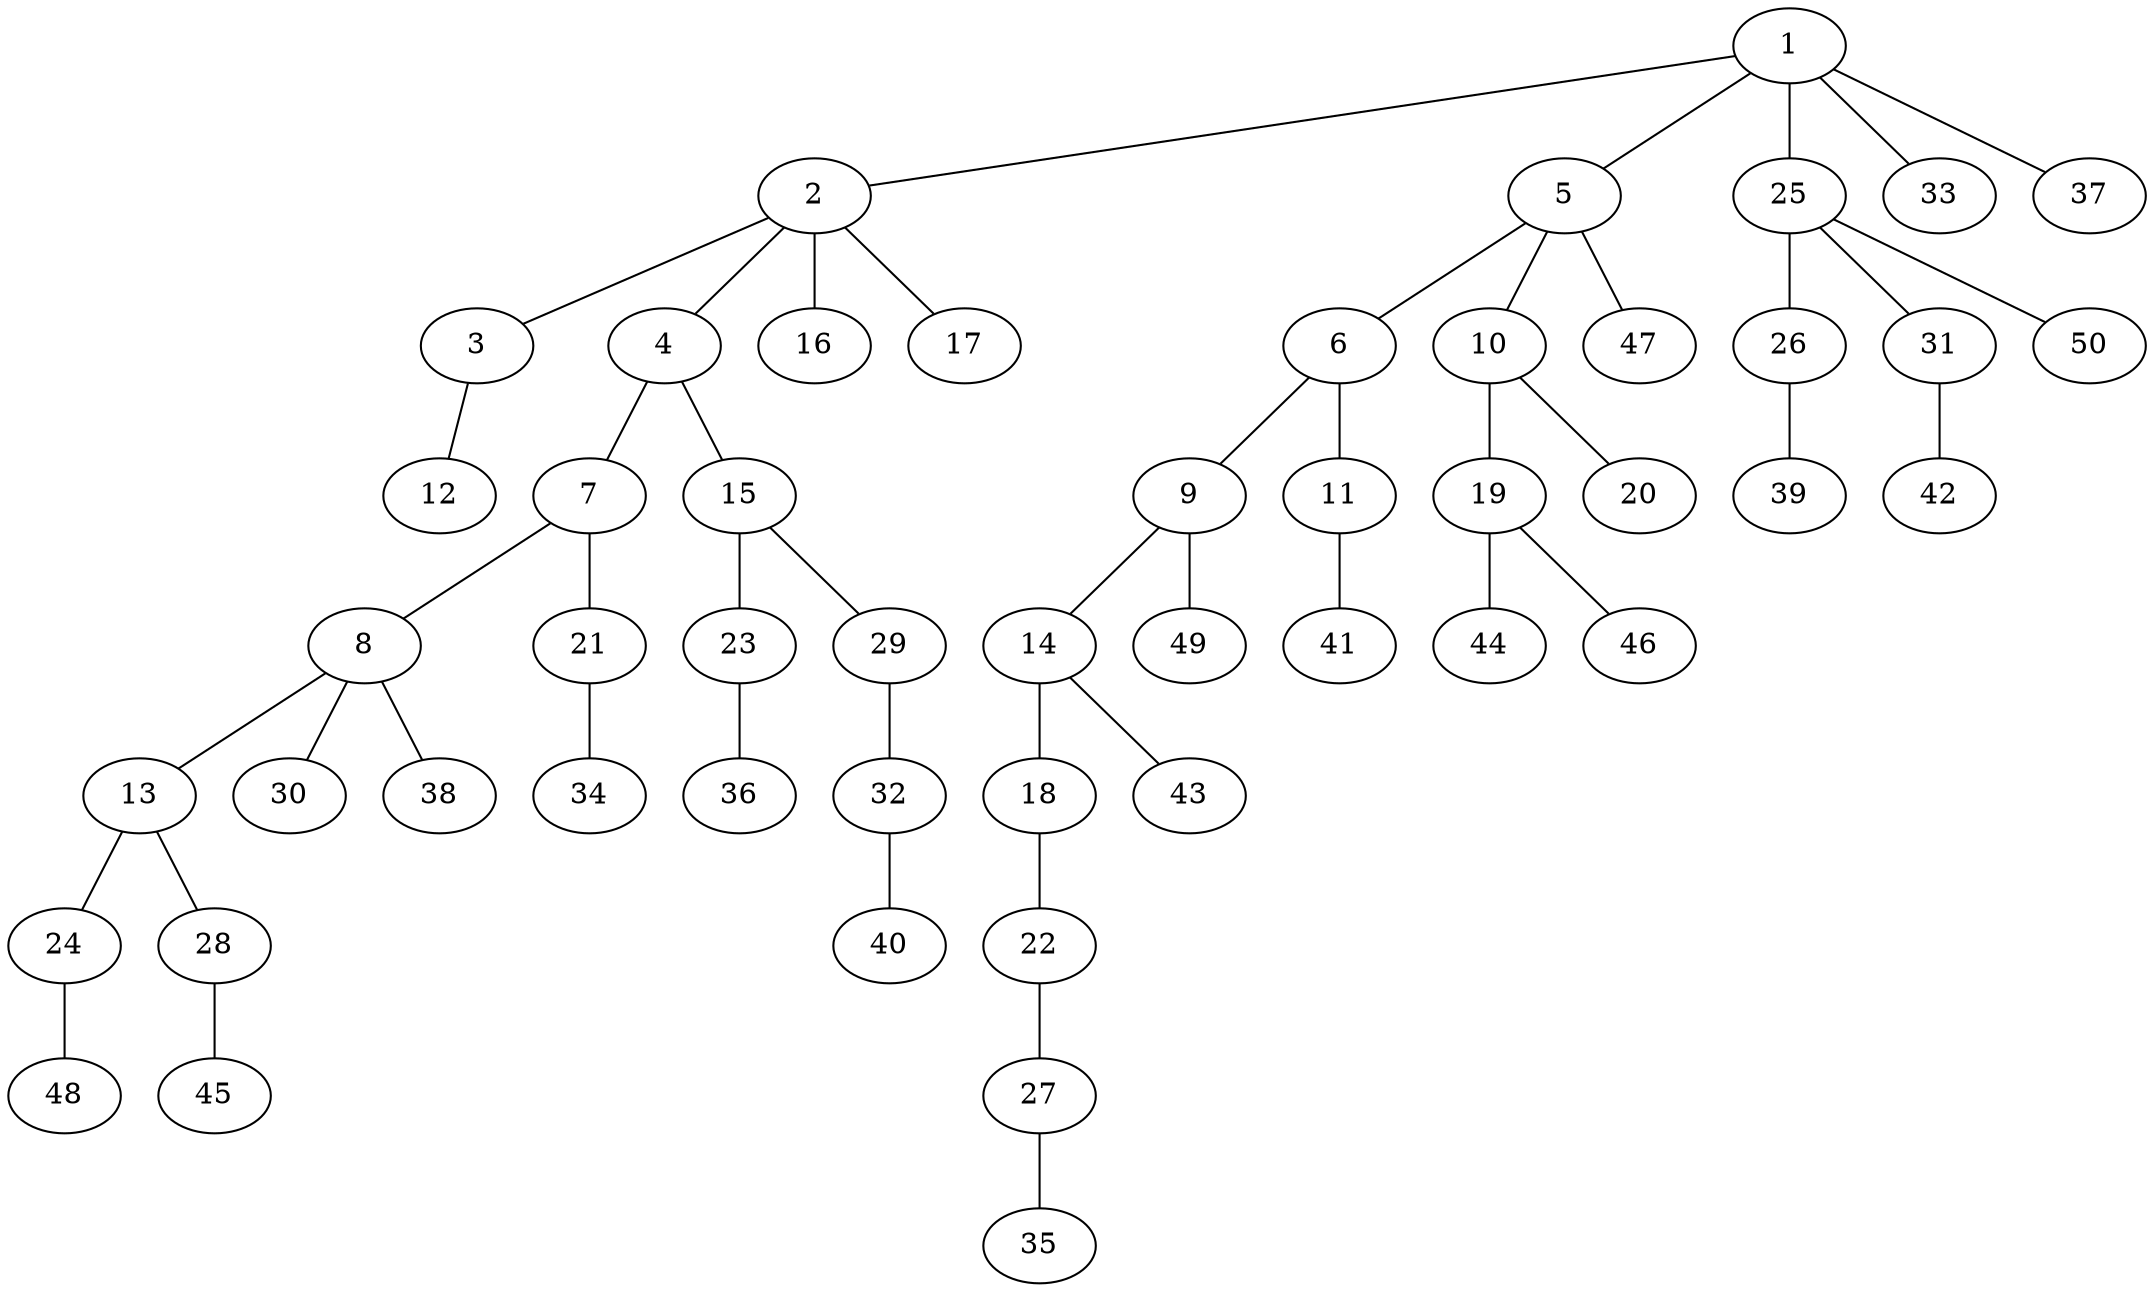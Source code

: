 graph graphname {1--2
1--5
1--25
1--33
1--37
2--3
2--4
2--16
2--17
3--12
4--7
4--15
5--6
5--10
5--47
6--9
6--11
7--8
7--21
8--13
8--30
8--38
9--14
9--49
10--19
10--20
11--41
13--24
13--28
14--18
14--43
15--23
15--29
18--22
19--44
19--46
21--34
22--27
23--36
24--48
25--26
25--31
25--50
26--39
27--35
28--45
29--32
31--42
32--40
}